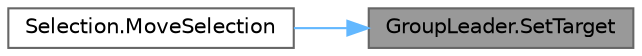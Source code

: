 digraph "GroupLeader.SetTarget"
{
 // LATEX_PDF_SIZE
  bgcolor="transparent";
  edge [fontname=Helvetica,fontsize=10,labelfontname=Helvetica,labelfontsize=10];
  node [fontname=Helvetica,fontsize=10,shape=box,height=0.2,width=0.4];
  rankdir="RL";
  Node1 [label="GroupLeader.SetTarget",height=0.2,width=0.4,color="gray40", fillcolor="grey60", style="filled", fontcolor="black",tooltip=" "];
  Node1 -> Node2 [dir="back",color="steelblue1",style="solid"];
  Node2 [label="Selection.MoveSelection",height=0.2,width=0.4,color="grey40", fillcolor="white", style="filled",URL="$class_selection.html#ad1e91cc8fc1d6f1d658052162e474760",tooltip=" "];
}
